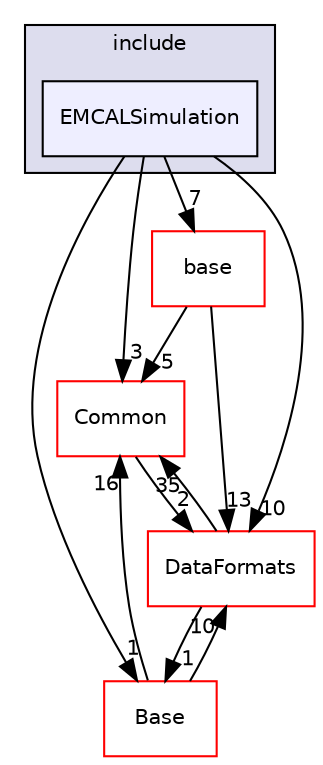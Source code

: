 digraph "/home/travis/build/AliceO2Group/AliceO2/Detectors/EMCAL/simulation/include/EMCALSimulation" {
  bgcolor=transparent;
  compound=true
  node [ fontsize="10", fontname="Helvetica"];
  edge [ labelfontsize="10", labelfontname="Helvetica"];
  subgraph clusterdir_7bf79a161bebea1697ee327feea7a1aa {
    graph [ bgcolor="#ddddee", pencolor="black", label="include" fontname="Helvetica", fontsize="10", URL="dir_7bf79a161bebea1697ee327feea7a1aa.html"]
  dir_db4a9ed0cc55fd17c70f7e404d003b3a [shape=box, label="EMCALSimulation", style="filled", fillcolor="#eeeeff", pencolor="black", URL="dir_db4a9ed0cc55fd17c70f7e404d003b3a.html"];
  }
  dir_4ab6b4cc6a7edbff49100e9123df213f [shape=box label="Common" color="red" URL="dir_4ab6b4cc6a7edbff49100e9123df213f.html"];
  dir_37c90836491b695b472bf98d1be8336b [shape=box label="Base" color="red" URL="dir_37c90836491b695b472bf98d1be8336b.html"];
  dir_478733f24fb8878a4cdf7773310adedd [shape=box label="base" color="red" URL="dir_478733f24fb8878a4cdf7773310adedd.html"];
  dir_2171f7ec022c5423887b07c69b2f5b48 [shape=box label="DataFormats" color="red" URL="dir_2171f7ec022c5423887b07c69b2f5b48.html"];
  dir_4ab6b4cc6a7edbff49100e9123df213f->dir_2171f7ec022c5423887b07c69b2f5b48 [headlabel="2", labeldistance=1.5 headhref="dir_000027_000076.html"];
  dir_37c90836491b695b472bf98d1be8336b->dir_4ab6b4cc6a7edbff49100e9123df213f [headlabel="16", labeldistance=1.5 headhref="dir_000274_000027.html"];
  dir_37c90836491b695b472bf98d1be8336b->dir_2171f7ec022c5423887b07c69b2f5b48 [headlabel="10", labeldistance=1.5 headhref="dir_000274_000076.html"];
  dir_478733f24fb8878a4cdf7773310adedd->dir_4ab6b4cc6a7edbff49100e9123df213f [headlabel="5", labeldistance=1.5 headhref="dir_000200_000027.html"];
  dir_478733f24fb8878a4cdf7773310adedd->dir_2171f7ec022c5423887b07c69b2f5b48 [headlabel="13", labeldistance=1.5 headhref="dir_000200_000076.html"];
  dir_db4a9ed0cc55fd17c70f7e404d003b3a->dir_4ab6b4cc6a7edbff49100e9123df213f [headlabel="3", labeldistance=1.5 headhref="dir_000282_000027.html"];
  dir_db4a9ed0cc55fd17c70f7e404d003b3a->dir_37c90836491b695b472bf98d1be8336b [headlabel="1", labeldistance=1.5 headhref="dir_000282_000274.html"];
  dir_db4a9ed0cc55fd17c70f7e404d003b3a->dir_478733f24fb8878a4cdf7773310adedd [headlabel="7", labeldistance=1.5 headhref="dir_000282_000200.html"];
  dir_db4a9ed0cc55fd17c70f7e404d003b3a->dir_2171f7ec022c5423887b07c69b2f5b48 [headlabel="10", labeldistance=1.5 headhref="dir_000282_000076.html"];
  dir_2171f7ec022c5423887b07c69b2f5b48->dir_4ab6b4cc6a7edbff49100e9123df213f [headlabel="35", labeldistance=1.5 headhref="dir_000076_000027.html"];
  dir_2171f7ec022c5423887b07c69b2f5b48->dir_37c90836491b695b472bf98d1be8336b [headlabel="1", labeldistance=1.5 headhref="dir_000076_000274.html"];
}
